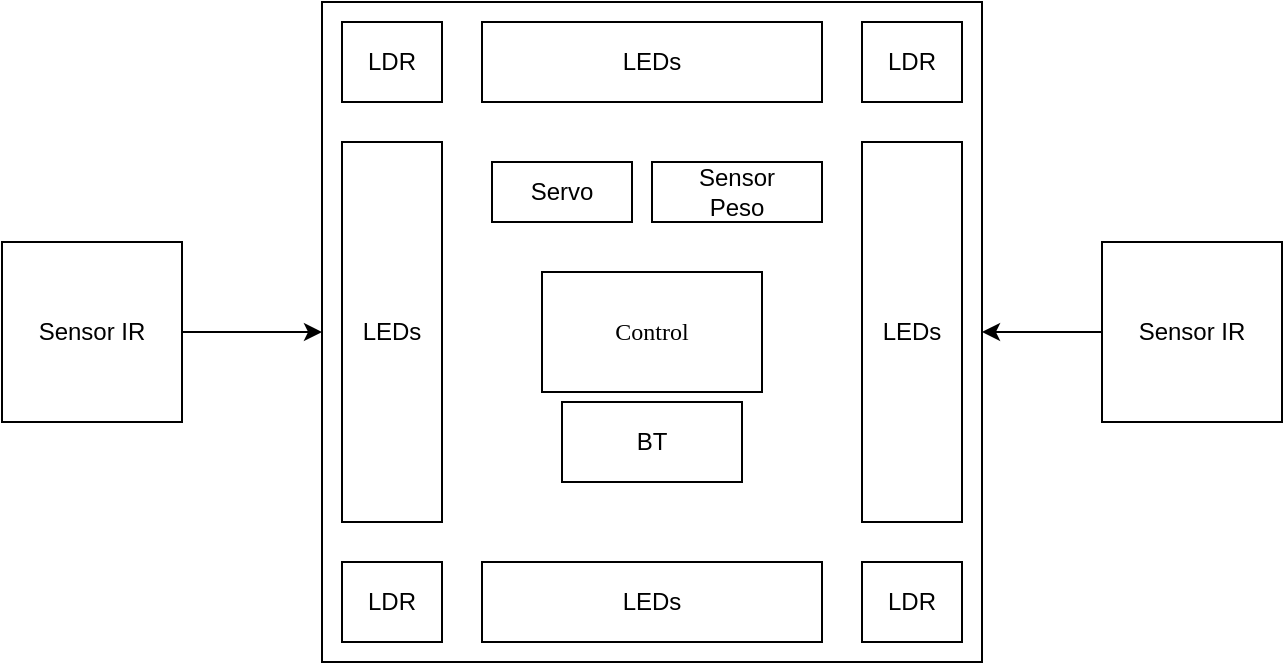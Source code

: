 <mxfile version="12.2.6" type="github" pages="1">
  <diagram id="Rx39ZRknppQvAvGFZfSR" name="Page-1">
    <mxGraphModel dx="854" dy="506" grid="1" gridSize="10" guides="1" tooltips="1" connect="1" arrows="1" fold="1" page="1" pageScale="1" pageWidth="827" pageHeight="1169" math="0" shadow="0">
      <root>
        <mxCell id="0"/>
        <mxCell id="1" parent="0"/>
        <mxCell id="SlnTeYE9gWJ-9dxKjudn-1" value="" style="whiteSpace=wrap;html=1;aspect=fixed;imageAspect=1;" parent="1" vertex="1">
          <mxGeometry x="290" y="80" width="330" height="330" as="geometry"/>
        </mxCell>
        <mxCell id="SlnTeYE9gWJ-9dxKjudn-24" style="edgeStyle=orthogonalEdgeStyle;rounded=0;orthogonalLoop=1;jettySize=auto;html=1;entryX=1;entryY=0.5;entryDx=0;entryDy=0;" parent="1" source="SlnTeYE9gWJ-9dxKjudn-16" target="SlnTeYE9gWJ-9dxKjudn-1" edge="1">
          <mxGeometry relative="1" as="geometry"/>
        </mxCell>
        <mxCell id="SlnTeYE9gWJ-9dxKjudn-16" value="Sensor IR" style="whiteSpace=wrap;html=1;aspect=fixed;imageAspect=0;" parent="1" vertex="1">
          <mxGeometry x="680" y="200" width="90" height="90" as="geometry"/>
        </mxCell>
        <mxCell id="SlnTeYE9gWJ-9dxKjudn-2" value="" style="rounded=0;whiteSpace=wrap;html=1;" parent="1" vertex="1">
          <mxGeometry x="400" y="215" width="110" height="60" as="geometry"/>
        </mxCell>
        <mxCell id="SlnTeYE9gWJ-9dxKjudn-4" value="" style="rounded=0;whiteSpace=wrap;html=1;imageWidth=24;" parent="1" vertex="1">
          <mxGeometry x="560" y="360" width="50" height="40" as="geometry"/>
        </mxCell>
        <mxCell id="SlnTeYE9gWJ-9dxKjudn-5" value="" style="rounded=0;whiteSpace=wrap;html=1;" parent="1" vertex="1">
          <mxGeometry x="410" y="280" width="90" height="40" as="geometry"/>
        </mxCell>
        <mxCell id="SlnTeYE9gWJ-9dxKjudn-6" value="Servo" style="rounded=0;whiteSpace=wrap;html=1;" parent="1" vertex="1">
          <mxGeometry x="375" y="160" width="70" height="30" as="geometry"/>
        </mxCell>
        <mxCell id="SlnTeYE9gWJ-9dxKjudn-7" value="" style="rounded=0;whiteSpace=wrap;html=1;" parent="1" vertex="1">
          <mxGeometry x="455" y="160" width="85" height="30" as="geometry"/>
        </mxCell>
        <mxCell id="SlnTeYE9gWJ-9dxKjudn-12" value="&lt;font face=&quot;Verdana&quot;&gt;Control&lt;/font&gt;" style="text;html=1;strokeColor=none;fillColor=none;align=center;verticalAlign=middle;whiteSpace=wrap;rounded=0;" parent="1" vertex="1">
          <mxGeometry x="410" y="225" width="90" height="40" as="geometry"/>
        </mxCell>
        <mxCell id="SlnTeYE9gWJ-9dxKjudn-13" value="BT" style="text;html=1;strokeColor=none;fillColor=none;align=center;verticalAlign=middle;whiteSpace=wrap;rounded=0;" parent="1" vertex="1">
          <mxGeometry x="420" y="290" width="70" height="20" as="geometry"/>
        </mxCell>
        <mxCell id="SlnTeYE9gWJ-9dxKjudn-14" value="Sensor Peso" style="text;html=1;strokeColor=none;fillColor=none;align=center;verticalAlign=middle;whiteSpace=wrap;rounded=0;" parent="1" vertex="1">
          <mxGeometry x="465" y="170" width="65" height="10" as="geometry"/>
        </mxCell>
        <mxCell id="SlnTeYE9gWJ-9dxKjudn-15" value="LDR" style="text;html=1;strokeColor=none;fillColor=none;align=center;verticalAlign=middle;whiteSpace=wrap;rounded=0;imageWidth=24;" parent="1" vertex="1">
          <mxGeometry x="550" y="370" width="70" height="20" as="geometry"/>
        </mxCell>
        <mxCell id="SlnTeYE9gWJ-9dxKjudn-23" style="edgeStyle=orthogonalEdgeStyle;rounded=0;orthogonalLoop=1;jettySize=auto;html=1;entryX=0;entryY=0.5;entryDx=0;entryDy=0;" parent="1" source="SlnTeYE9gWJ-9dxKjudn-18" target="SlnTeYE9gWJ-9dxKjudn-1" edge="1">
          <mxGeometry relative="1" as="geometry"/>
        </mxCell>
        <mxCell id="SlnTeYE9gWJ-9dxKjudn-18" value="Sensor IR" style="whiteSpace=wrap;html=1;aspect=fixed;imageAspect=0;" parent="1" vertex="1">
          <mxGeometry x="130" y="200" width="90" height="90" as="geometry"/>
        </mxCell>
        <mxCell id="SlnTeYE9gWJ-9dxKjudn-27" value="LEDs" style="rounded=0;whiteSpace=wrap;html=1;direction=south;" parent="1" vertex="1">
          <mxGeometry x="560" y="150" width="50" height="190" as="geometry"/>
        </mxCell>
        <mxCell id="AMBrTkGcm7-QW4qCQlLn-4" value="" style="rounded=0;whiteSpace=wrap;html=1;imageWidth=24;" vertex="1" parent="1">
          <mxGeometry x="560" y="90" width="50" height="40" as="geometry"/>
        </mxCell>
        <mxCell id="AMBrTkGcm7-QW4qCQlLn-5" value="LDR" style="text;html=1;strokeColor=none;fillColor=none;align=center;verticalAlign=middle;whiteSpace=wrap;rounded=0;imageWidth=24;" vertex="1" parent="1">
          <mxGeometry x="550" y="100" width="70" height="20" as="geometry"/>
        </mxCell>
        <mxCell id="AMBrTkGcm7-QW4qCQlLn-6" value="" style="rounded=0;whiteSpace=wrap;html=1;imageWidth=24;" vertex="1" parent="1">
          <mxGeometry x="300" y="360" width="50" height="40" as="geometry"/>
        </mxCell>
        <mxCell id="AMBrTkGcm7-QW4qCQlLn-7" value="LDR" style="text;html=1;strokeColor=none;fillColor=none;align=center;verticalAlign=middle;whiteSpace=wrap;rounded=0;imageWidth=24;" vertex="1" parent="1">
          <mxGeometry x="290" y="370" width="70" height="20" as="geometry"/>
        </mxCell>
        <mxCell id="AMBrTkGcm7-QW4qCQlLn-8" value="" style="rounded=0;whiteSpace=wrap;html=1;imageWidth=24;" vertex="1" parent="1">
          <mxGeometry x="300" y="90" width="50" height="40" as="geometry"/>
        </mxCell>
        <mxCell id="AMBrTkGcm7-QW4qCQlLn-9" value="LDR" style="text;html=1;strokeColor=none;fillColor=none;align=center;verticalAlign=middle;whiteSpace=wrap;rounded=0;imageWidth=24;" vertex="1" parent="1">
          <mxGeometry x="290" y="100" width="70" height="20" as="geometry"/>
        </mxCell>
        <mxCell id="AMBrTkGcm7-QW4qCQlLn-13" value="LEDs" style="rounded=0;whiteSpace=wrap;html=1;direction=south;" vertex="1" parent="1">
          <mxGeometry x="300" y="150" width="50" height="190" as="geometry"/>
        </mxCell>
        <mxCell id="AMBrTkGcm7-QW4qCQlLn-14" value="LEDs" style="rounded=0;whiteSpace=wrap;html=1;direction=south;" vertex="1" parent="1">
          <mxGeometry x="370" y="90" width="170" height="40" as="geometry"/>
        </mxCell>
        <mxCell id="AMBrTkGcm7-QW4qCQlLn-15" value="LEDs" style="rounded=0;whiteSpace=wrap;html=1;direction=south;" vertex="1" parent="1">
          <mxGeometry x="370" y="360" width="170" height="40" as="geometry"/>
        </mxCell>
      </root>
    </mxGraphModel>
  </diagram>
</mxfile>
